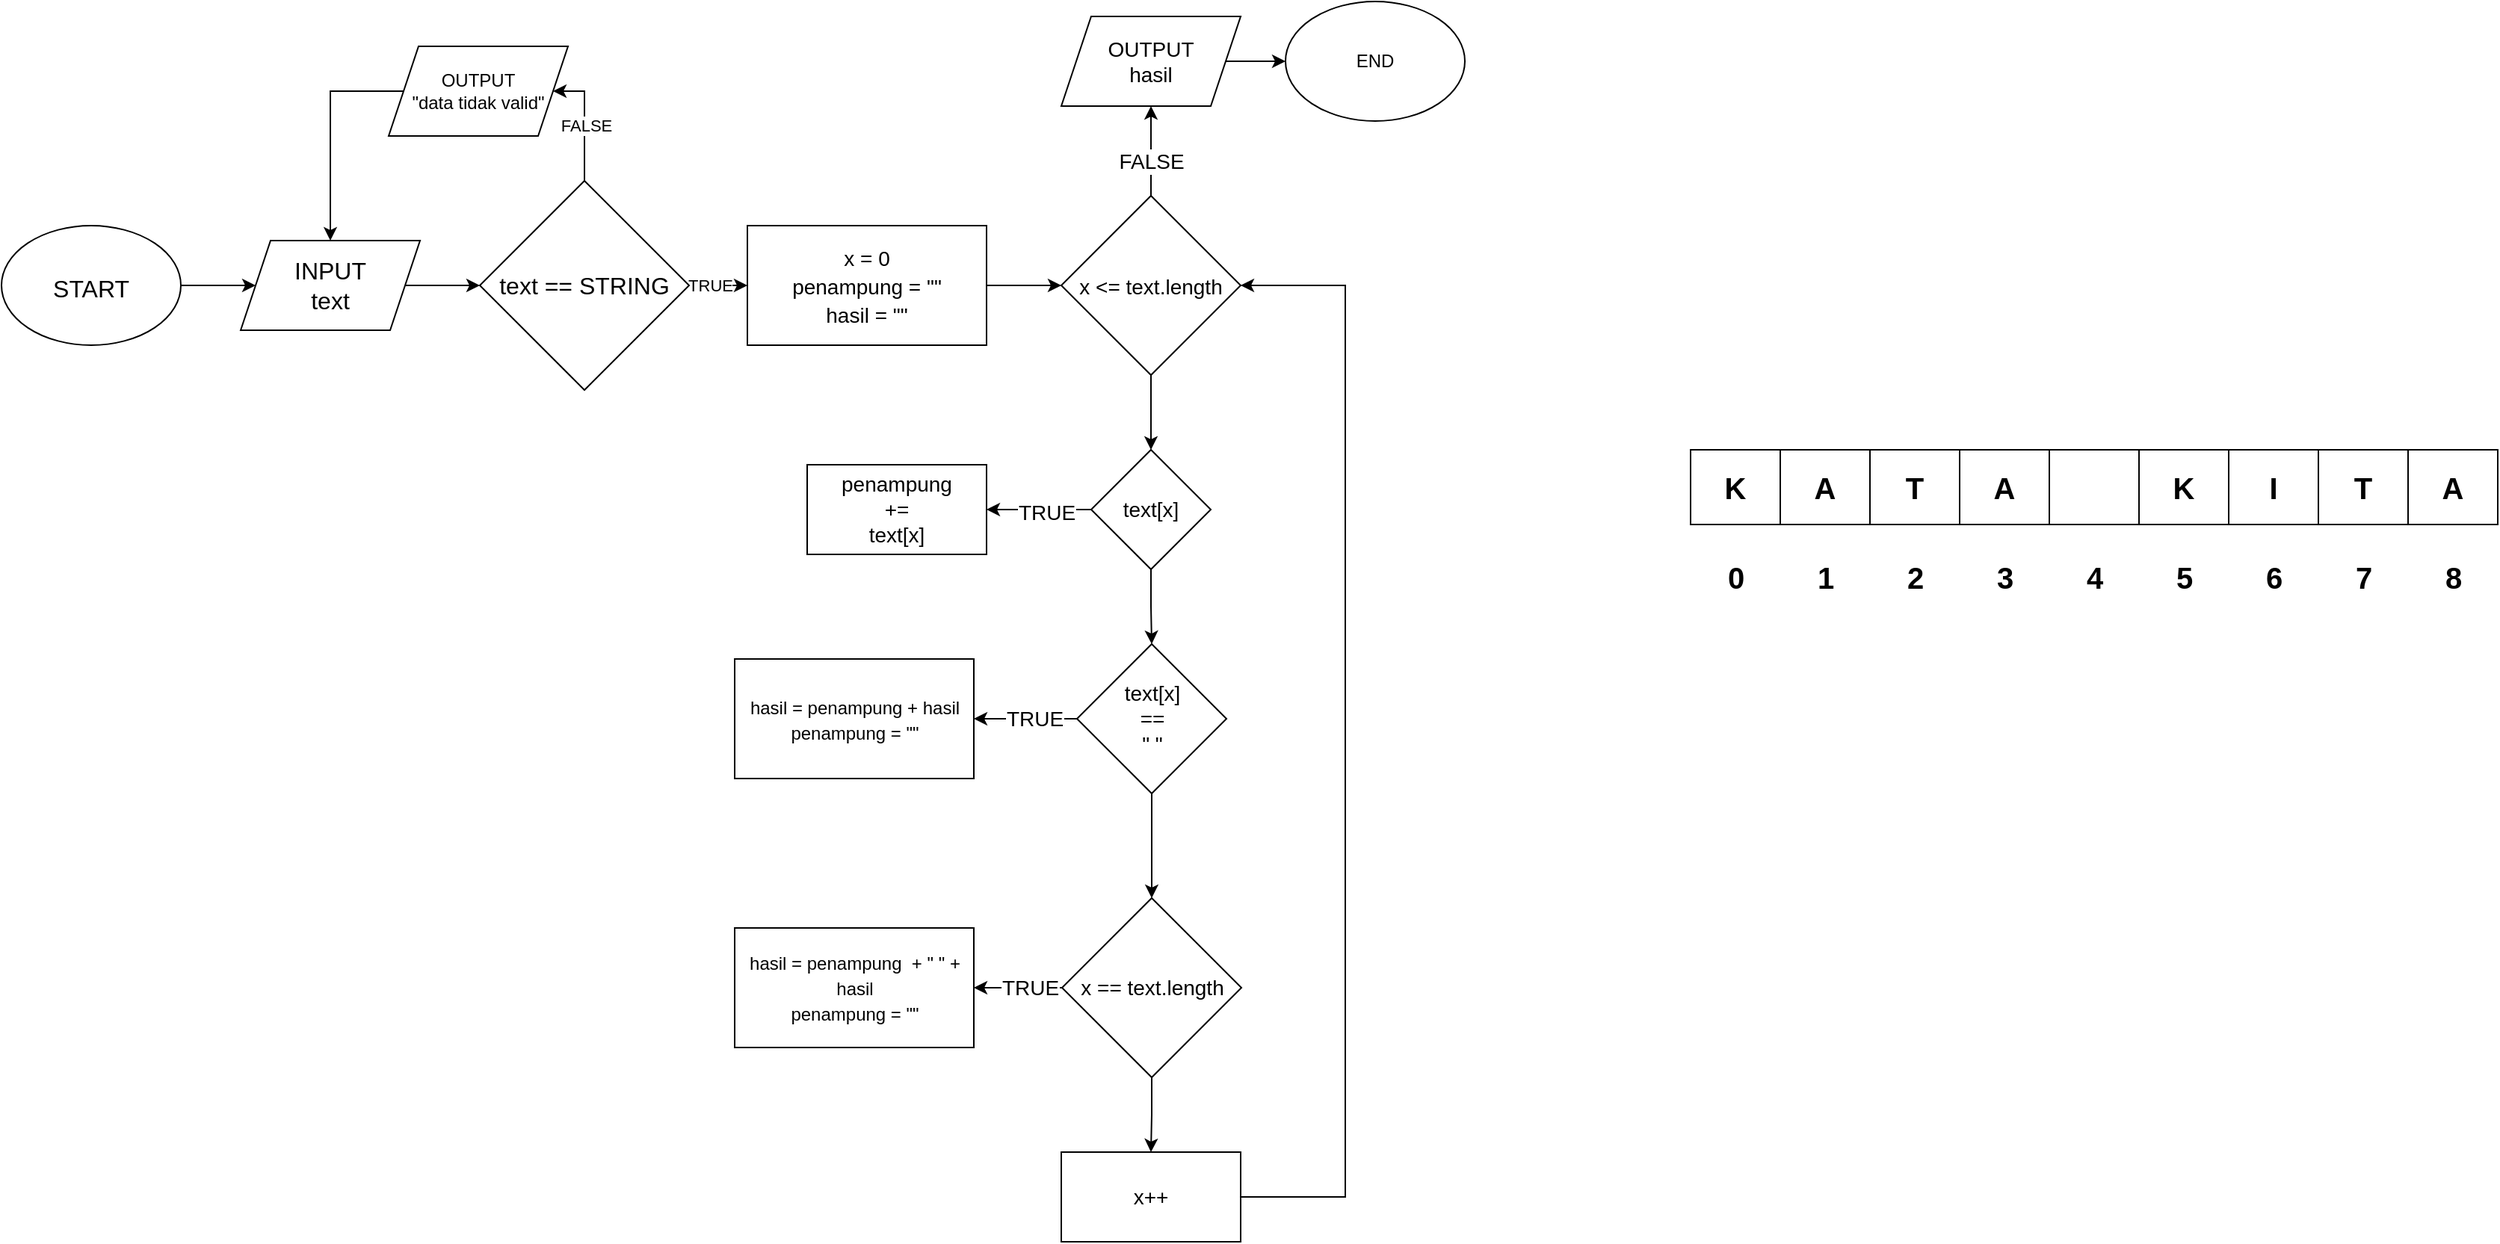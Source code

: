 <mxfile version="16.2.6" type="device"><diagram id="sRT4-Sr_r_N1OY7xUHdw" name="Page-1"><mxGraphModel dx="4033" dy="2317" grid="1" gridSize="10" guides="1" tooltips="1" connect="1" arrows="1" fold="1" page="1" pageScale="1" pageWidth="827" pageHeight="1169" math="0" shadow="0"><root><mxCell id="0"/><mxCell id="1" parent="0"/><mxCell id="rSA-Dx29xWcjC06FMZXz-1" value="" style="edgeStyle=orthogonalEdgeStyle;rounded=0;orthogonalLoop=1;jettySize=auto;html=1;fontSize=16;fontColor=#000000;" edge="1" parent="1" source="rSA-Dx29xWcjC06FMZXz-2" target="rSA-Dx29xWcjC06FMZXz-4"><mxGeometry relative="1" as="geometry"/></mxCell><mxCell id="rSA-Dx29xWcjC06FMZXz-2" value="&lt;font style=&quot;font-size: 16px&quot;&gt;START&lt;/font&gt;" style="ellipse;whiteSpace=wrap;html=1;fontSize=24;fontColor=#000000;" vertex="1" parent="1"><mxGeometry x="70" y="270" width="120" height="80" as="geometry"/></mxCell><mxCell id="rSA-Dx29xWcjC06FMZXz-3" value="" style="edgeStyle=orthogonalEdgeStyle;rounded=0;orthogonalLoop=1;jettySize=auto;html=1;fontSize=16;fontColor=#000000;" edge="1" parent="1" source="rSA-Dx29xWcjC06FMZXz-4" target="rSA-Dx29xWcjC06FMZXz-9"><mxGeometry relative="1" as="geometry"/></mxCell><mxCell id="rSA-Dx29xWcjC06FMZXz-4" value="INPUT&lt;br&gt;text" style="shape=parallelogram;perimeter=parallelogramPerimeter;whiteSpace=wrap;html=1;fixedSize=1;fontSize=16;fontColor=#000000;" vertex="1" parent="1"><mxGeometry x="230" y="280" width="120" height="60" as="geometry"/></mxCell><mxCell id="rSA-Dx29xWcjC06FMZXz-5" value="" style="edgeStyle=orthogonalEdgeStyle;rounded=0;orthogonalLoop=1;jettySize=auto;html=1;fontSize=16;fontColor=#000000;" edge="1" parent="1" source="rSA-Dx29xWcjC06FMZXz-9" target="rSA-Dx29xWcjC06FMZXz-11"><mxGeometry relative="1" as="geometry"/></mxCell><mxCell id="rSA-Dx29xWcjC06FMZXz-6" value="TRUE" style="edgeLabel;html=1;align=center;verticalAlign=middle;resizable=0;points=[];" vertex="1" connectable="0" parent="rSA-Dx29xWcjC06FMZXz-5"><mxGeometry x="-0.352" relative="1" as="geometry"><mxPoint as="offset"/></mxGeometry></mxCell><mxCell id="rSA-Dx29xWcjC06FMZXz-7" style="edgeStyle=orthogonalEdgeStyle;rounded=0;orthogonalLoop=1;jettySize=auto;html=1;exitX=0.5;exitY=0;exitDx=0;exitDy=0;entryX=1;entryY=0.5;entryDx=0;entryDy=0;" edge="1" parent="1" source="rSA-Dx29xWcjC06FMZXz-9" target="rSA-Dx29xWcjC06FMZXz-36"><mxGeometry relative="1" as="geometry"><Array as="points"><mxPoint x="460" y="180"/></Array></mxGeometry></mxCell><mxCell id="rSA-Dx29xWcjC06FMZXz-8" value="FALSE" style="edgeLabel;html=1;align=center;verticalAlign=middle;resizable=0;points=[];" vertex="1" connectable="0" parent="rSA-Dx29xWcjC06FMZXz-7"><mxGeometry x="-0.071" y="-1" relative="1" as="geometry"><mxPoint as="offset"/></mxGeometry></mxCell><mxCell id="rSA-Dx29xWcjC06FMZXz-9" value="text == STRING" style="rhombus;whiteSpace=wrap;html=1;fontSize=16;fontColor=#000000;" vertex="1" parent="1"><mxGeometry x="390" y="240" width="140" height="140" as="geometry"/></mxCell><mxCell id="rSA-Dx29xWcjC06FMZXz-10" value="" style="edgeStyle=orthogonalEdgeStyle;rounded=0;orthogonalLoop=1;jettySize=auto;html=1;fontSize=14;fontColor=#000000;" edge="1" parent="1" source="rSA-Dx29xWcjC06FMZXz-11" target="rSA-Dx29xWcjC06FMZXz-15"><mxGeometry relative="1" as="geometry"/></mxCell><mxCell id="rSA-Dx29xWcjC06FMZXz-11" value="&lt;font style=&quot;font-size: 14px&quot;&gt;x = 0&lt;br&gt;penampung = &quot;&quot;&lt;br&gt;hasil = &quot;&quot;&lt;/font&gt;" style="rounded=0;whiteSpace=wrap;html=1;fontSize=16;fontColor=#000000;" vertex="1" parent="1"><mxGeometry x="569" y="270" width="160" height="80" as="geometry"/></mxCell><mxCell id="rSA-Dx29xWcjC06FMZXz-12" value="" style="edgeStyle=orthogonalEdgeStyle;rounded=0;orthogonalLoop=1;jettySize=auto;html=1;fontSize=14;fontColor=#000000;endArrow=classic;endFill=1;" edge="1" parent="1" source="rSA-Dx29xWcjC06FMZXz-15" target="rSA-Dx29xWcjC06FMZXz-32"><mxGeometry relative="1" as="geometry"/></mxCell><mxCell id="rSA-Dx29xWcjC06FMZXz-13" value="FALSE" style="edgeLabel;html=1;align=center;verticalAlign=middle;resizable=0;points=[];fontSize=14;fontColor=#000000;" vertex="1" connectable="0" parent="rSA-Dx29xWcjC06FMZXz-12"><mxGeometry x="-0.24" relative="1" as="geometry"><mxPoint as="offset"/></mxGeometry></mxCell><mxCell id="rSA-Dx29xWcjC06FMZXz-14" value="" style="edgeStyle=orthogonalEdgeStyle;rounded=0;orthogonalLoop=1;jettySize=auto;html=1;" edge="1" parent="1" source="rSA-Dx29xWcjC06FMZXz-15" target="rSA-Dx29xWcjC06FMZXz-19"><mxGeometry relative="1" as="geometry"/></mxCell><mxCell id="rSA-Dx29xWcjC06FMZXz-15" value="&lt;font style=&quot;font-size: 14px&quot;&gt;x &amp;lt;= text.length&lt;/font&gt;" style="rhombus;whiteSpace=wrap;html=1;fontSize=16;fontColor=#000000;" vertex="1" parent="1"><mxGeometry x="779" y="250" width="120" height="120" as="geometry"/></mxCell><mxCell id="rSA-Dx29xWcjC06FMZXz-16" value="" style="edgeStyle=orthogonalEdgeStyle;rounded=0;orthogonalLoop=1;jettySize=auto;html=1;fontSize=14;fontColor=#000000;" edge="1" parent="1" source="rSA-Dx29xWcjC06FMZXz-19" target="rSA-Dx29xWcjC06FMZXz-20"><mxGeometry relative="1" as="geometry"/></mxCell><mxCell id="rSA-Dx29xWcjC06FMZXz-17" value="TRUE" style="edgeLabel;html=1;align=center;verticalAlign=middle;resizable=0;points=[];fontSize=14;fontColor=#000000;" vertex="1" connectable="0" parent="rSA-Dx29xWcjC06FMZXz-16"><mxGeometry x="-0.124" y="2" relative="1" as="geometry"><mxPoint as="offset"/></mxGeometry></mxCell><mxCell id="rSA-Dx29xWcjC06FMZXz-18" value="" style="edgeStyle=orthogonalEdgeStyle;rounded=0;orthogonalLoop=1;jettySize=auto;html=1;" edge="1" parent="1" source="rSA-Dx29xWcjC06FMZXz-19" target="rSA-Dx29xWcjC06FMZXz-24"><mxGeometry relative="1" as="geometry"/></mxCell><mxCell id="rSA-Dx29xWcjC06FMZXz-19" value="text[x]" style="rhombus;whiteSpace=wrap;html=1;fontSize=14;fontColor=#000000;" vertex="1" parent="1"><mxGeometry x="799" y="420" width="80" height="80" as="geometry"/></mxCell><mxCell id="rSA-Dx29xWcjC06FMZXz-20" value="penampung&lt;br&gt;+=&lt;br&gt;text[x]" style="rounded=0;whiteSpace=wrap;html=1;fontSize=14;fontColor=#000000;" vertex="1" parent="1"><mxGeometry x="609" y="430" width="120" height="60" as="geometry"/></mxCell><mxCell id="rSA-Dx29xWcjC06FMZXz-21" value="" style="edgeStyle=orthogonalEdgeStyle;rounded=0;orthogonalLoop=1;jettySize=auto;html=1;fontSize=14;fontColor=#000000;endArrow=classic;endFill=1;" edge="1" parent="1" source="rSA-Dx29xWcjC06FMZXz-24" target="rSA-Dx29xWcjC06FMZXz-25"><mxGeometry relative="1" as="geometry"/></mxCell><mxCell id="rSA-Dx29xWcjC06FMZXz-22" value="&lt;font style=&quot;font-size: 14px&quot;&gt;TRUE&lt;/font&gt;" style="edgeLabel;html=1;align=center;verticalAlign=middle;resizable=0;points=[];fontSize=14;fontColor=#000000;" vertex="1" connectable="0" parent="rSA-Dx29xWcjC06FMZXz-21"><mxGeometry x="-0.158" relative="1" as="geometry"><mxPoint as="offset"/></mxGeometry></mxCell><mxCell id="rSA-Dx29xWcjC06FMZXz-23" value="" style="edgeStyle=orthogonalEdgeStyle;rounded=0;orthogonalLoop=1;jettySize=auto;html=1;" edge="1" parent="1" source="rSA-Dx29xWcjC06FMZXz-24" target="rSA-Dx29xWcjC06FMZXz-29"><mxGeometry relative="1" as="geometry"/></mxCell><mxCell id="rSA-Dx29xWcjC06FMZXz-24" value="text[x]&lt;br&gt;==&lt;br&gt;&quot; &quot;" style="rhombus;whiteSpace=wrap;html=1;fontSize=14;fontColor=#000000;" vertex="1" parent="1"><mxGeometry x="789.5" y="550" width="100" height="100" as="geometry"/></mxCell><mxCell id="rSA-Dx29xWcjC06FMZXz-25" value="&lt;font style=&quot;font-size: 12px&quot;&gt;hasil = penampung + hasil&lt;br&gt;penampung = &quot;&quot;&lt;br&gt;&lt;/font&gt;" style="rounded=0;whiteSpace=wrap;html=1;fontSize=14;fontColor=#000000;" vertex="1" parent="1"><mxGeometry x="560.5" y="560" width="160" height="80" as="geometry"/></mxCell><mxCell id="rSA-Dx29xWcjC06FMZXz-26" value="" style="edgeStyle=orthogonalEdgeStyle;rounded=0;orthogonalLoop=1;jettySize=auto;html=1;fontSize=14;fontColor=#000000;endArrow=classic;endFill=1;" edge="1" parent="1" source="rSA-Dx29xWcjC06FMZXz-29" target="rSA-Dx29xWcjC06FMZXz-30"><mxGeometry relative="1" as="geometry"/></mxCell><mxCell id="rSA-Dx29xWcjC06FMZXz-27" value="TRUE" style="edgeLabel;html=1;align=center;verticalAlign=middle;resizable=0;points=[];fontSize=14;fontColor=#000000;" vertex="1" connectable="0" parent="rSA-Dx29xWcjC06FMZXz-26"><mxGeometry x="-0.248" relative="1" as="geometry"><mxPoint as="offset"/></mxGeometry></mxCell><mxCell id="rSA-Dx29xWcjC06FMZXz-28" value="" style="edgeStyle=orthogonalEdgeStyle;rounded=0;orthogonalLoop=1;jettySize=auto;html=1;" edge="1" parent="1" source="rSA-Dx29xWcjC06FMZXz-29" target="rSA-Dx29xWcjC06FMZXz-34"><mxGeometry relative="1" as="geometry"/></mxCell><mxCell id="rSA-Dx29xWcjC06FMZXz-29" value="&lt;font style=&quot;font-size: 14px&quot;&gt;x == text.length&lt;/font&gt;" style="rhombus;whiteSpace=wrap;html=1;fontSize=14;fontColor=#000000;" vertex="1" parent="1"><mxGeometry x="779.5" y="720" width="120" height="120" as="geometry"/></mxCell><mxCell id="rSA-Dx29xWcjC06FMZXz-30" value="&lt;font style=&quot;font-size: 12px&quot;&gt;hasil = penampung&amp;nbsp; + &quot; &quot; + hasil&lt;br&gt;penampung = &quot;&quot;&lt;br&gt;&lt;/font&gt;" style="rounded=0;whiteSpace=wrap;html=1;fontSize=14;fontColor=#000000;" vertex="1" parent="1"><mxGeometry x="560.5" y="740" width="160" height="80" as="geometry"/></mxCell><mxCell id="rSA-Dx29xWcjC06FMZXz-31" value="" style="edgeStyle=orthogonalEdgeStyle;rounded=0;orthogonalLoop=1;jettySize=auto;html=1;" edge="1" parent="1" source="rSA-Dx29xWcjC06FMZXz-32" target="rSA-Dx29xWcjC06FMZXz-37"><mxGeometry relative="1" as="geometry"/></mxCell><mxCell id="rSA-Dx29xWcjC06FMZXz-32" value="OUTPUT&lt;br&gt;hasil" style="shape=parallelogram;perimeter=parallelogramPerimeter;whiteSpace=wrap;html=1;fixedSize=1;fontSize=14;fontColor=#000000;" vertex="1" parent="1"><mxGeometry x="779" y="130" width="120" height="60" as="geometry"/></mxCell><mxCell id="rSA-Dx29xWcjC06FMZXz-33" style="edgeStyle=orthogonalEdgeStyle;rounded=0;orthogonalLoop=1;jettySize=auto;html=1;exitX=1;exitY=0.5;exitDx=0;exitDy=0;entryX=1;entryY=0.5;entryDx=0;entryDy=0;fontSize=14;fontColor=#000000;endArrow=classic;endFill=1;" edge="1" parent="1" source="rSA-Dx29xWcjC06FMZXz-34" target="rSA-Dx29xWcjC06FMZXz-15"><mxGeometry relative="1" as="geometry"><Array as="points"><mxPoint x="969" y="920"/><mxPoint x="969" y="310"/></Array></mxGeometry></mxCell><mxCell id="rSA-Dx29xWcjC06FMZXz-34" value="x++" style="rounded=0;whiteSpace=wrap;html=1;fontSize=14;fontColor=#000000;" vertex="1" parent="1"><mxGeometry x="779" y="890" width="120" height="60" as="geometry"/></mxCell><mxCell id="rSA-Dx29xWcjC06FMZXz-35" style="edgeStyle=orthogonalEdgeStyle;rounded=0;orthogonalLoop=1;jettySize=auto;html=1;exitX=0;exitY=0.5;exitDx=0;exitDy=0;entryX=0.5;entryY=0;entryDx=0;entryDy=0;" edge="1" parent="1" source="rSA-Dx29xWcjC06FMZXz-36" target="rSA-Dx29xWcjC06FMZXz-4"><mxGeometry relative="1" as="geometry"><Array as="points"><mxPoint x="290" y="180"/></Array></mxGeometry></mxCell><mxCell id="rSA-Dx29xWcjC06FMZXz-36" value="OUTPUT&lt;br&gt;&quot;data tidak valid&quot;" style="shape=parallelogram;perimeter=parallelogramPerimeter;whiteSpace=wrap;html=1;fixedSize=1;" vertex="1" parent="1"><mxGeometry x="329" y="150" width="120" height="60" as="geometry"/></mxCell><mxCell id="rSA-Dx29xWcjC06FMZXz-37" value="END" style="ellipse;whiteSpace=wrap;html=1;" vertex="1" parent="1"><mxGeometry x="929" y="120" width="120" height="80" as="geometry"/></mxCell><mxCell id="rSA-Dx29xWcjC06FMZXz-39" value="&lt;font style=&quot;font-size: 20px&quot;&gt;&lt;b&gt;K&lt;/b&gt;&lt;/font&gt;" style="rounded=0;whiteSpace=wrap;html=1;" vertex="1" parent="1"><mxGeometry x="1200" y="420" width="60" height="50" as="geometry"/></mxCell><mxCell id="rSA-Dx29xWcjC06FMZXz-40" value="&lt;font style=&quot;font-size: 20px&quot;&gt;&lt;b&gt;A&lt;/b&gt;&lt;/font&gt;" style="rounded=0;whiteSpace=wrap;html=1;" vertex="1" parent="1"><mxGeometry x="1260" y="420" width="60" height="50" as="geometry"/></mxCell><mxCell id="rSA-Dx29xWcjC06FMZXz-41" value="&lt;font style=&quot;font-size: 20px&quot;&gt;&lt;b&gt;T&lt;/b&gt;&lt;/font&gt;" style="rounded=0;whiteSpace=wrap;html=1;" vertex="1" parent="1"><mxGeometry x="1320" y="420" width="60" height="50" as="geometry"/></mxCell><mxCell id="rSA-Dx29xWcjC06FMZXz-42" value="&lt;font style=&quot;font-size: 20px&quot;&gt;&lt;b&gt;A&lt;/b&gt;&lt;/font&gt;" style="rounded=0;whiteSpace=wrap;html=1;" vertex="1" parent="1"><mxGeometry x="1380" y="420" width="60" height="50" as="geometry"/></mxCell><mxCell id="rSA-Dx29xWcjC06FMZXz-43" value="" style="rounded=0;whiteSpace=wrap;html=1;" vertex="1" parent="1"><mxGeometry x="1440" y="420" width="60" height="50" as="geometry"/></mxCell><mxCell id="rSA-Dx29xWcjC06FMZXz-44" value="&lt;font style=&quot;font-size: 20px&quot;&gt;&lt;b&gt;K&lt;/b&gt;&lt;/font&gt;" style="rounded=0;whiteSpace=wrap;html=1;" vertex="1" parent="1"><mxGeometry x="1500" y="420" width="60" height="50" as="geometry"/></mxCell><mxCell id="rSA-Dx29xWcjC06FMZXz-45" value="&lt;font style=&quot;font-size: 20px&quot;&gt;&lt;b&gt;I&lt;/b&gt;&lt;/font&gt;" style="rounded=0;whiteSpace=wrap;html=1;" vertex="1" parent="1"><mxGeometry x="1560" y="420" width="60" height="50" as="geometry"/></mxCell><mxCell id="rSA-Dx29xWcjC06FMZXz-46" value="&lt;font style=&quot;font-size: 20px&quot;&gt;&lt;b&gt;T&lt;/b&gt;&lt;/font&gt;" style="rounded=0;whiteSpace=wrap;html=1;" vertex="1" parent="1"><mxGeometry x="1620" y="420" width="60" height="50" as="geometry"/></mxCell><mxCell id="rSA-Dx29xWcjC06FMZXz-47" value="&lt;font style=&quot;font-size: 20px&quot;&gt;&lt;b&gt;A&lt;/b&gt;&lt;/font&gt;" style="rounded=0;whiteSpace=wrap;html=1;" vertex="1" parent="1"><mxGeometry x="1680" y="420" width="60" height="50" as="geometry"/></mxCell><mxCell id="rSA-Dx29xWcjC06FMZXz-48" value="&lt;b&gt;0&lt;/b&gt;" style="text;html=1;align=center;verticalAlign=middle;resizable=0;points=[];autosize=1;strokeColor=none;fillColor=none;fontSize=20;" vertex="1" parent="1"><mxGeometry x="1215" y="490" width="30" height="30" as="geometry"/></mxCell><mxCell id="rSA-Dx29xWcjC06FMZXz-49" value="&lt;b&gt;1&lt;/b&gt;" style="text;html=1;align=center;verticalAlign=middle;resizable=0;points=[];autosize=1;strokeColor=none;fillColor=none;fontSize=20;" vertex="1" parent="1"><mxGeometry x="1275" y="490" width="30" height="30" as="geometry"/></mxCell><mxCell id="rSA-Dx29xWcjC06FMZXz-50" value="&lt;b&gt;2&lt;/b&gt;" style="text;html=1;align=center;verticalAlign=middle;resizable=0;points=[];autosize=1;strokeColor=none;fillColor=none;fontSize=20;" vertex="1" parent="1"><mxGeometry x="1335" y="490" width="30" height="30" as="geometry"/></mxCell><mxCell id="rSA-Dx29xWcjC06FMZXz-51" value="&lt;b&gt;3&lt;/b&gt;" style="text;html=1;align=center;verticalAlign=middle;resizable=0;points=[];autosize=1;strokeColor=none;fillColor=none;fontSize=20;" vertex="1" parent="1"><mxGeometry x="1395" y="490" width="30" height="30" as="geometry"/></mxCell><mxCell id="rSA-Dx29xWcjC06FMZXz-52" value="&lt;b&gt;4&lt;/b&gt;" style="text;html=1;align=center;verticalAlign=middle;resizable=0;points=[];autosize=1;strokeColor=none;fillColor=none;fontSize=20;" vertex="1" parent="1"><mxGeometry x="1455" y="490" width="30" height="30" as="geometry"/></mxCell><mxCell id="rSA-Dx29xWcjC06FMZXz-53" value="&lt;b&gt;5&lt;/b&gt;" style="text;html=1;align=center;verticalAlign=middle;resizable=0;points=[];autosize=1;strokeColor=none;fillColor=none;fontSize=20;" vertex="1" parent="1"><mxGeometry x="1515" y="490" width="30" height="30" as="geometry"/></mxCell><mxCell id="rSA-Dx29xWcjC06FMZXz-54" value="&lt;b&gt;6&lt;/b&gt;" style="text;html=1;align=center;verticalAlign=middle;resizable=0;points=[];autosize=1;strokeColor=none;fillColor=none;fontSize=20;" vertex="1" parent="1"><mxGeometry x="1575" y="490" width="30" height="30" as="geometry"/></mxCell><mxCell id="rSA-Dx29xWcjC06FMZXz-55" value="&lt;b&gt;7&lt;/b&gt;" style="text;html=1;align=center;verticalAlign=middle;resizable=0;points=[];autosize=1;strokeColor=none;fillColor=none;fontSize=20;" vertex="1" parent="1"><mxGeometry x="1635" y="490" width="30" height="30" as="geometry"/></mxCell><mxCell id="rSA-Dx29xWcjC06FMZXz-56" value="&lt;b&gt;8&lt;/b&gt;" style="text;html=1;align=center;verticalAlign=middle;resizable=0;points=[];autosize=1;strokeColor=none;fillColor=none;fontSize=20;" vertex="1" parent="1"><mxGeometry x="1695" y="490" width="30" height="30" as="geometry"/></mxCell></root></mxGraphModel></diagram></mxfile>